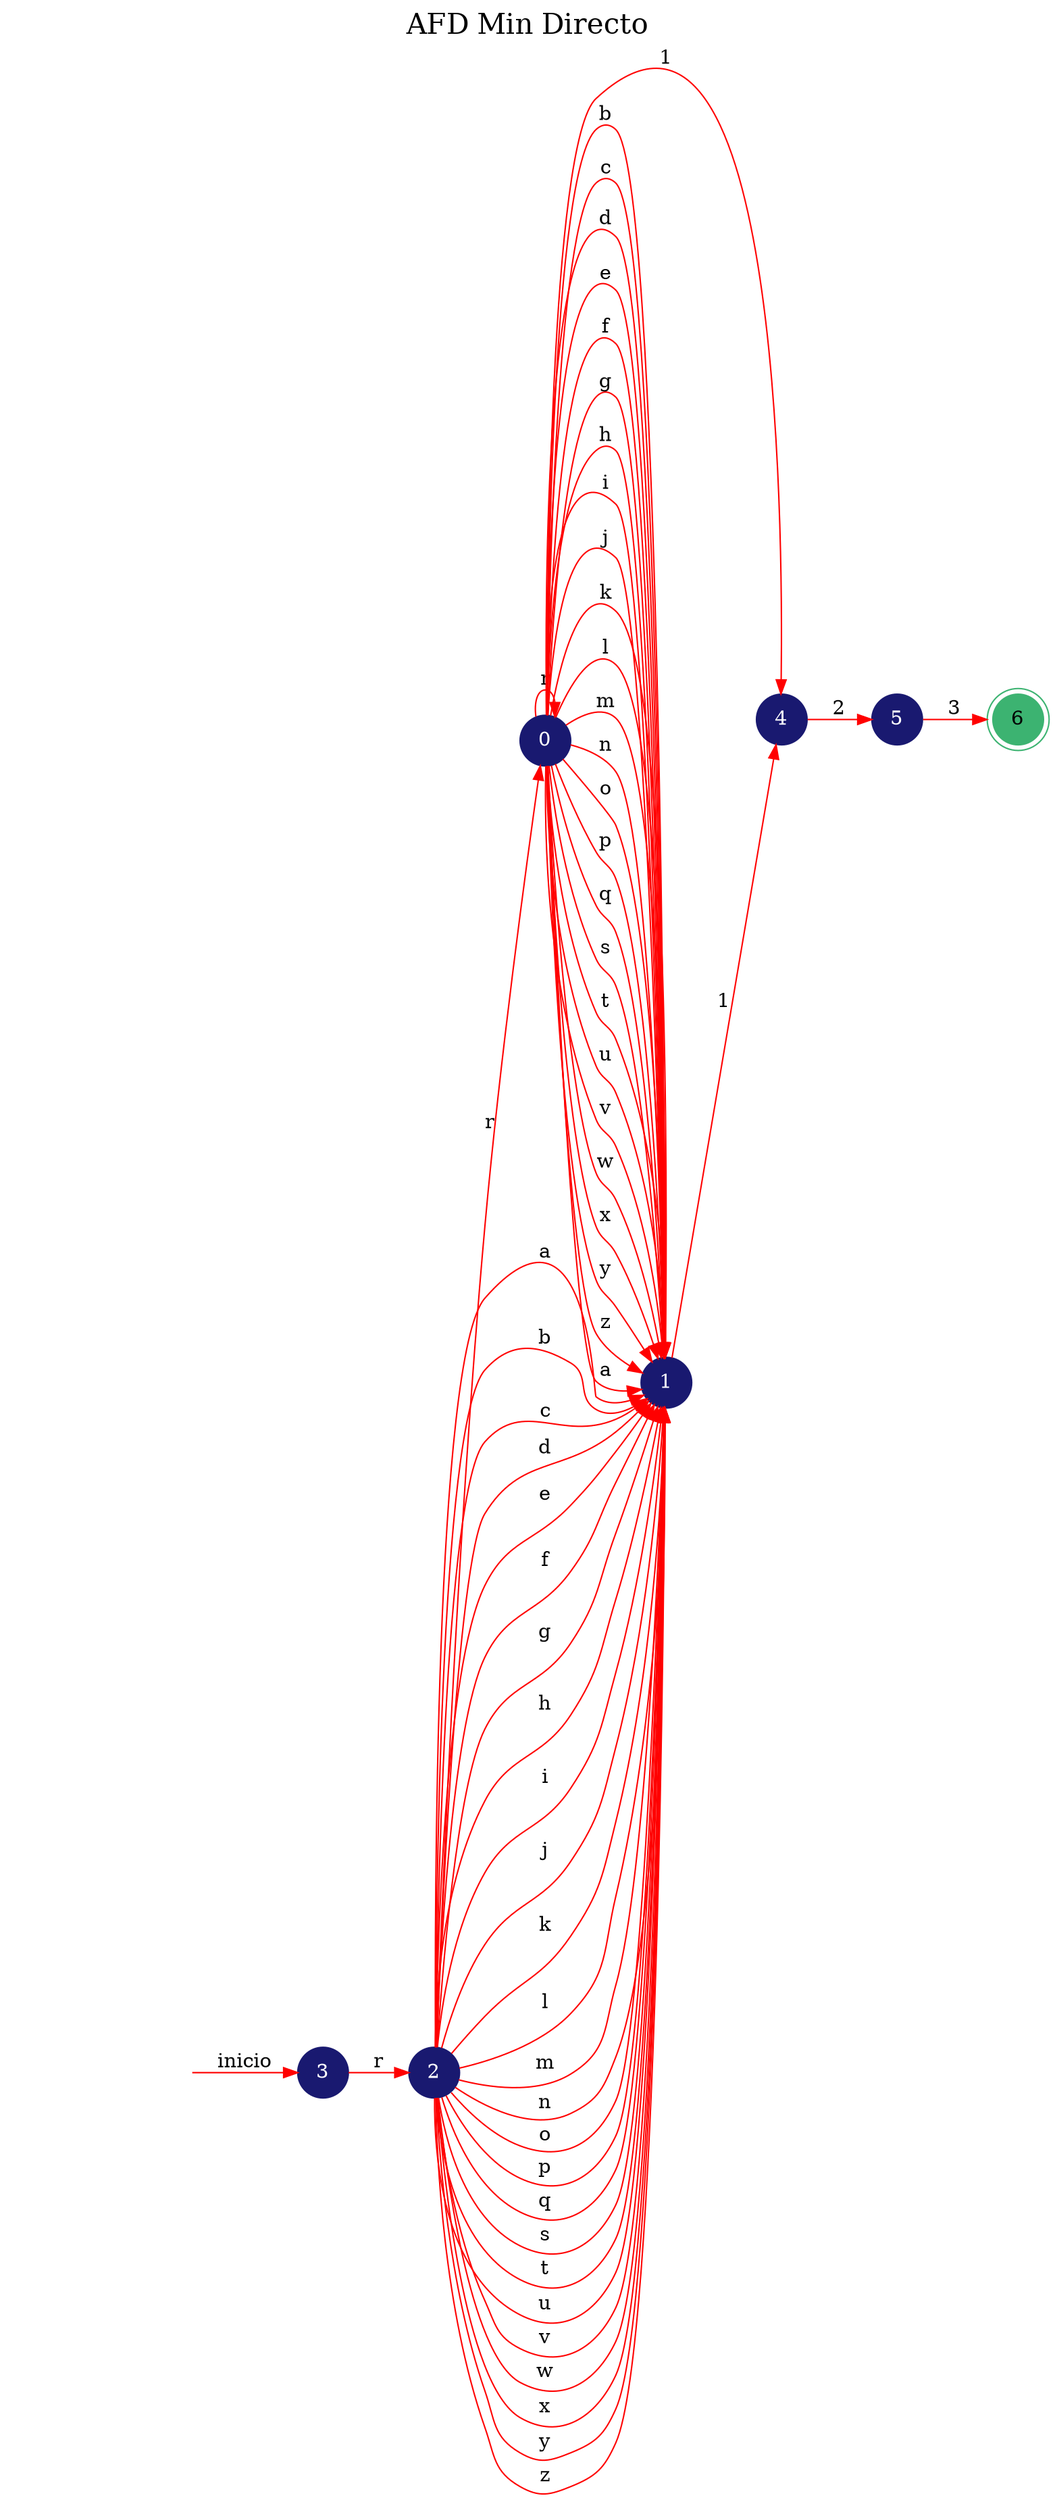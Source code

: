 digraph automata_finito {
	rankdir=LR;
	graph [label="AFD Min Directo", labelloc=t, fontsize=20]; 
	node [shape=doublecircle, style = filled,color = mediumseagreen]; 6 6;
	node [shape=circle];
	node [color=midnightblue,fontcolor=white];
	edge [color=red];
	secret_node [style=invis];
	secret_node -> 3 [label="inicio"];
	0 -> 1 [label="a"];
	0 -> 1 [label="b"];
	0 -> 1 [label="c"];
	0 -> 1 [label="d"];
	0 -> 1 [label="e"];
	0 -> 1 [label="f"];
	0 -> 1 [label="g"];
	0 -> 1 [label="h"];
	0 -> 1 [label="i"];
	0 -> 1 [label="j"];
	0 -> 1 [label="k"];
	0 -> 1 [label="l"];
	0 -> 1 [label="m"];
	0 -> 1 [label="n"];
	0 -> 1 [label="o"];
	0 -> 1 [label="p"];
	0 -> 1 [label="q"];
	0 -> 4 [label="1"];
	0 -> 0 [label="r"];
	0 -> 1 [label="s"];
	0 -> 1 [label="t"];
	0 -> 1 [label="u"];
	0 -> 1 [label="v"];
	0 -> 1 [label="w"];
	0 -> 1 [label="x"];
	0 -> 1 [label="y"];
	0 -> 1 [label="z"];
	1 -> 4 [label="1"];
	2 -> 1 [label="a"];
	2 -> 1 [label="b"];
	2 -> 1 [label="c"];
	2 -> 1 [label="d"];
	2 -> 1 [label="e"];
	2 -> 1 [label="f"];
	2 -> 1 [label="g"];
	2 -> 1 [label="h"];
	2 -> 1 [label="i"];
	2 -> 1 [label="j"];
	2 -> 1 [label="k"];
	2 -> 1 [label="l"];
	2 -> 1 [label="m"];
	2 -> 1 [label="n"];
	2 -> 1 [label="o"];
	2 -> 1 [label="p"];
	2 -> 1 [label="q"];
	2 -> 0 [label="r"];
	2 -> 1 [label="s"];
	2 -> 1 [label="t"];
	2 -> 1 [label="u"];
	2 -> 1 [label="v"];
	2 -> 1 [label="w"];
	2 -> 1 [label="x"];
	2 -> 1 [label="y"];
	2 -> 1 [label="z"];
	3 -> 2 [label="r"];
	4 -> 5 [label="2"];
	5 -> 6 [label="3"];
}